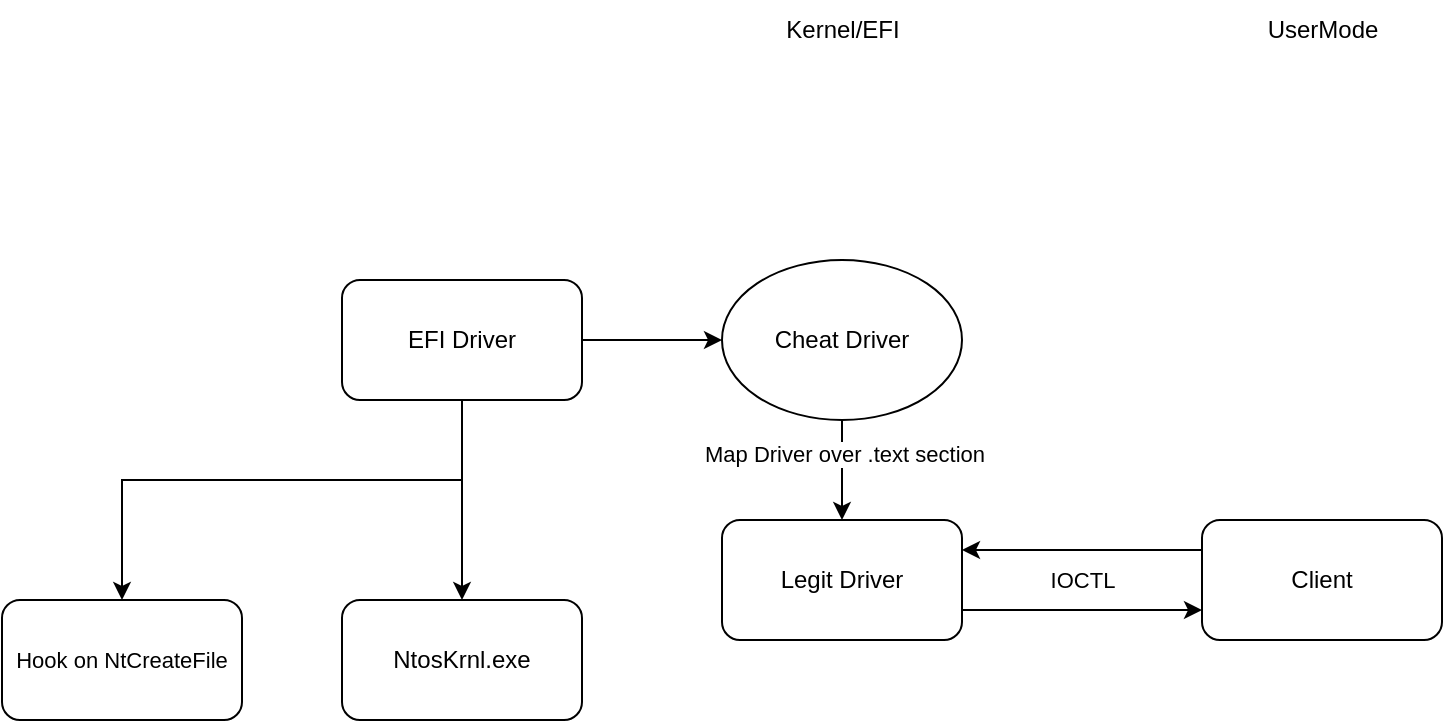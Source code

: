<mxfile version="24.4.8" type="github">
  <diagram name="Page-1" id="mdA-MF9aF8_zW1rj7i7V">
    <mxGraphModel dx="921" dy="520" grid="1" gridSize="10" guides="1" tooltips="1" connect="1" arrows="1" fold="1" page="1" pageScale="1" pageWidth="827" pageHeight="1169" math="0" shadow="0">
      <root>
        <mxCell id="0" />
        <mxCell id="1" parent="0" />
        <mxCell id="E0bcLdjp-abgSEFH89b_-12" style="edgeStyle=orthogonalEdgeStyle;rounded=0;orthogonalLoop=1;jettySize=auto;html=1;" parent="1" source="E0bcLdjp-abgSEFH89b_-1" edge="1">
          <mxGeometry relative="1" as="geometry">
            <mxPoint x="420" y="260" as="targetPoint" />
          </mxGeometry>
        </mxCell>
        <mxCell id="E0bcLdjp-abgSEFH89b_-17" style="edgeStyle=elbowEdgeStyle;rounded=0;orthogonalLoop=1;jettySize=auto;html=1;elbow=vertical;exitX=0.5;exitY=1;exitDx=0;exitDy=0;entryX=0.5;entryY=0;entryDx=0;entryDy=0;" parent="1" source="E0bcLdjp-abgSEFH89b_-1" edge="1" target="E0bcLdjp-abgSEFH89b_-19">
          <mxGeometry relative="1" as="geometry">
            <mxPoint x="150" y="350" as="targetPoint" />
            <mxPoint x="290" y="330" as="sourcePoint" />
            <Array as="points">
              <mxPoint x="230" y="330" />
            </Array>
          </mxGeometry>
        </mxCell>
        <mxCell id="E0bcLdjp-abgSEFH89b_-1" value="EFI Driver" style="rounded=1;whiteSpace=wrap;html=1;" parent="1" vertex="1">
          <mxGeometry x="230" y="230" width="120" height="60" as="geometry" />
        </mxCell>
        <mxCell id="E0bcLdjp-abgSEFH89b_-4" value="NtosKrnl.exe" style="rounded=1;whiteSpace=wrap;html=1;" parent="1" vertex="1">
          <mxGeometry x="230" y="390" width="120" height="60" as="geometry" />
        </mxCell>
        <mxCell id="E0bcLdjp-abgSEFH89b_-27" style="edgeStyle=orthogonalEdgeStyle;rounded=0;orthogonalLoop=1;jettySize=auto;html=1;exitX=1;exitY=0.75;exitDx=0;exitDy=0;entryX=0;entryY=0.75;entryDx=0;entryDy=0;" parent="1" source="E0bcLdjp-abgSEFH89b_-6" target="E0bcLdjp-abgSEFH89b_-20" edge="1">
          <mxGeometry relative="1" as="geometry" />
        </mxCell>
        <mxCell id="E0bcLdjp-abgSEFH89b_-6" value="Legit Driver" style="rounded=1;whiteSpace=wrap;html=1;" parent="1" vertex="1">
          <mxGeometry x="420" y="350" width="120" height="60" as="geometry" />
        </mxCell>
        <mxCell id="E0bcLdjp-abgSEFH89b_-13" style="edgeStyle=orthogonalEdgeStyle;rounded=0;orthogonalLoop=1;jettySize=auto;html=1;entryX=0.5;entryY=0;entryDx=0;entryDy=0;" parent="1" source="E0bcLdjp-abgSEFH89b_-11" target="E0bcLdjp-abgSEFH89b_-6" edge="1">
          <mxGeometry relative="1" as="geometry" />
        </mxCell>
        <mxCell id="E0bcLdjp-abgSEFH89b_-14" value="Map Driver over .text section" style="edgeLabel;html=1;align=center;verticalAlign=middle;resizable=0;points=[];" parent="E0bcLdjp-abgSEFH89b_-13" vertex="1" connectable="0">
          <mxGeometry x="-0.338" y="1" relative="1" as="geometry">
            <mxPoint as="offset" />
          </mxGeometry>
        </mxCell>
        <mxCell id="E0bcLdjp-abgSEFH89b_-11" value="Cheat Driver" style="ellipse;whiteSpace=wrap;html=1;" parent="1" vertex="1">
          <mxGeometry x="420" y="220" width="120" height="80" as="geometry" />
        </mxCell>
        <mxCell id="E0bcLdjp-abgSEFH89b_-18" value="" style="endArrow=classic;html=1;rounded=0;entryX=0.5;entryY=0;entryDx=0;entryDy=0;" parent="1" target="E0bcLdjp-abgSEFH89b_-4" edge="1">
          <mxGeometry width="50" height="50" relative="1" as="geometry">
            <mxPoint x="290" y="330" as="sourcePoint" />
            <mxPoint x="330" y="370" as="targetPoint" />
          </mxGeometry>
        </mxCell>
        <mxCell id="E0bcLdjp-abgSEFH89b_-19" value="&lt;span style=&quot;font-size: 11px; text-wrap: nowrap; background-color: rgb(255, 255, 255);&quot;&gt;Hook on NtCreateFile&lt;/span&gt;" style="rounded=1;whiteSpace=wrap;html=1;" parent="1" vertex="1">
          <mxGeometry x="60" y="390" width="120" height="60" as="geometry" />
        </mxCell>
        <mxCell id="E0bcLdjp-abgSEFH89b_-26" style="edgeStyle=orthogonalEdgeStyle;rounded=0;orthogonalLoop=1;jettySize=auto;html=1;exitX=0;exitY=0.25;exitDx=0;exitDy=0;entryX=1;entryY=0.25;entryDx=0;entryDy=0;" parent="1" source="E0bcLdjp-abgSEFH89b_-20" target="E0bcLdjp-abgSEFH89b_-6" edge="1">
          <mxGeometry relative="1" as="geometry" />
        </mxCell>
        <mxCell id="E0bcLdjp-abgSEFH89b_-20" value="Client" style="rounded=1;whiteSpace=wrap;html=1;" parent="1" vertex="1">
          <mxGeometry x="660" y="350" width="120" height="60" as="geometry" />
        </mxCell>
        <mxCell id="E0bcLdjp-abgSEFH89b_-22" value="Kernel/EFI" style="text;html=1;align=center;verticalAlign=middle;resizable=0;points=[];autosize=1;strokeColor=none;fillColor=none;" parent="1" vertex="1">
          <mxGeometry x="440" y="90" width="80" height="30" as="geometry" />
        </mxCell>
        <mxCell id="E0bcLdjp-abgSEFH89b_-23" value="UserMode" style="text;html=1;align=center;verticalAlign=middle;resizable=0;points=[];autosize=1;strokeColor=none;fillColor=none;" parent="1" vertex="1">
          <mxGeometry x="680" y="90" width="80" height="30" as="geometry" />
        </mxCell>
        <mxCell id="E0bcLdjp-abgSEFH89b_-30" value="&lt;span style=&quot;font-size: 11px; background-color: rgb(255, 255, 255);&quot;&gt;IOCTL&lt;/span&gt;" style="text;html=1;align=center;verticalAlign=middle;resizable=0;points=[];autosize=1;strokeColor=none;fillColor=none;" parent="1" vertex="1">
          <mxGeometry x="570" y="365" width="60" height="30" as="geometry" />
        </mxCell>
      </root>
    </mxGraphModel>
  </diagram>
</mxfile>
